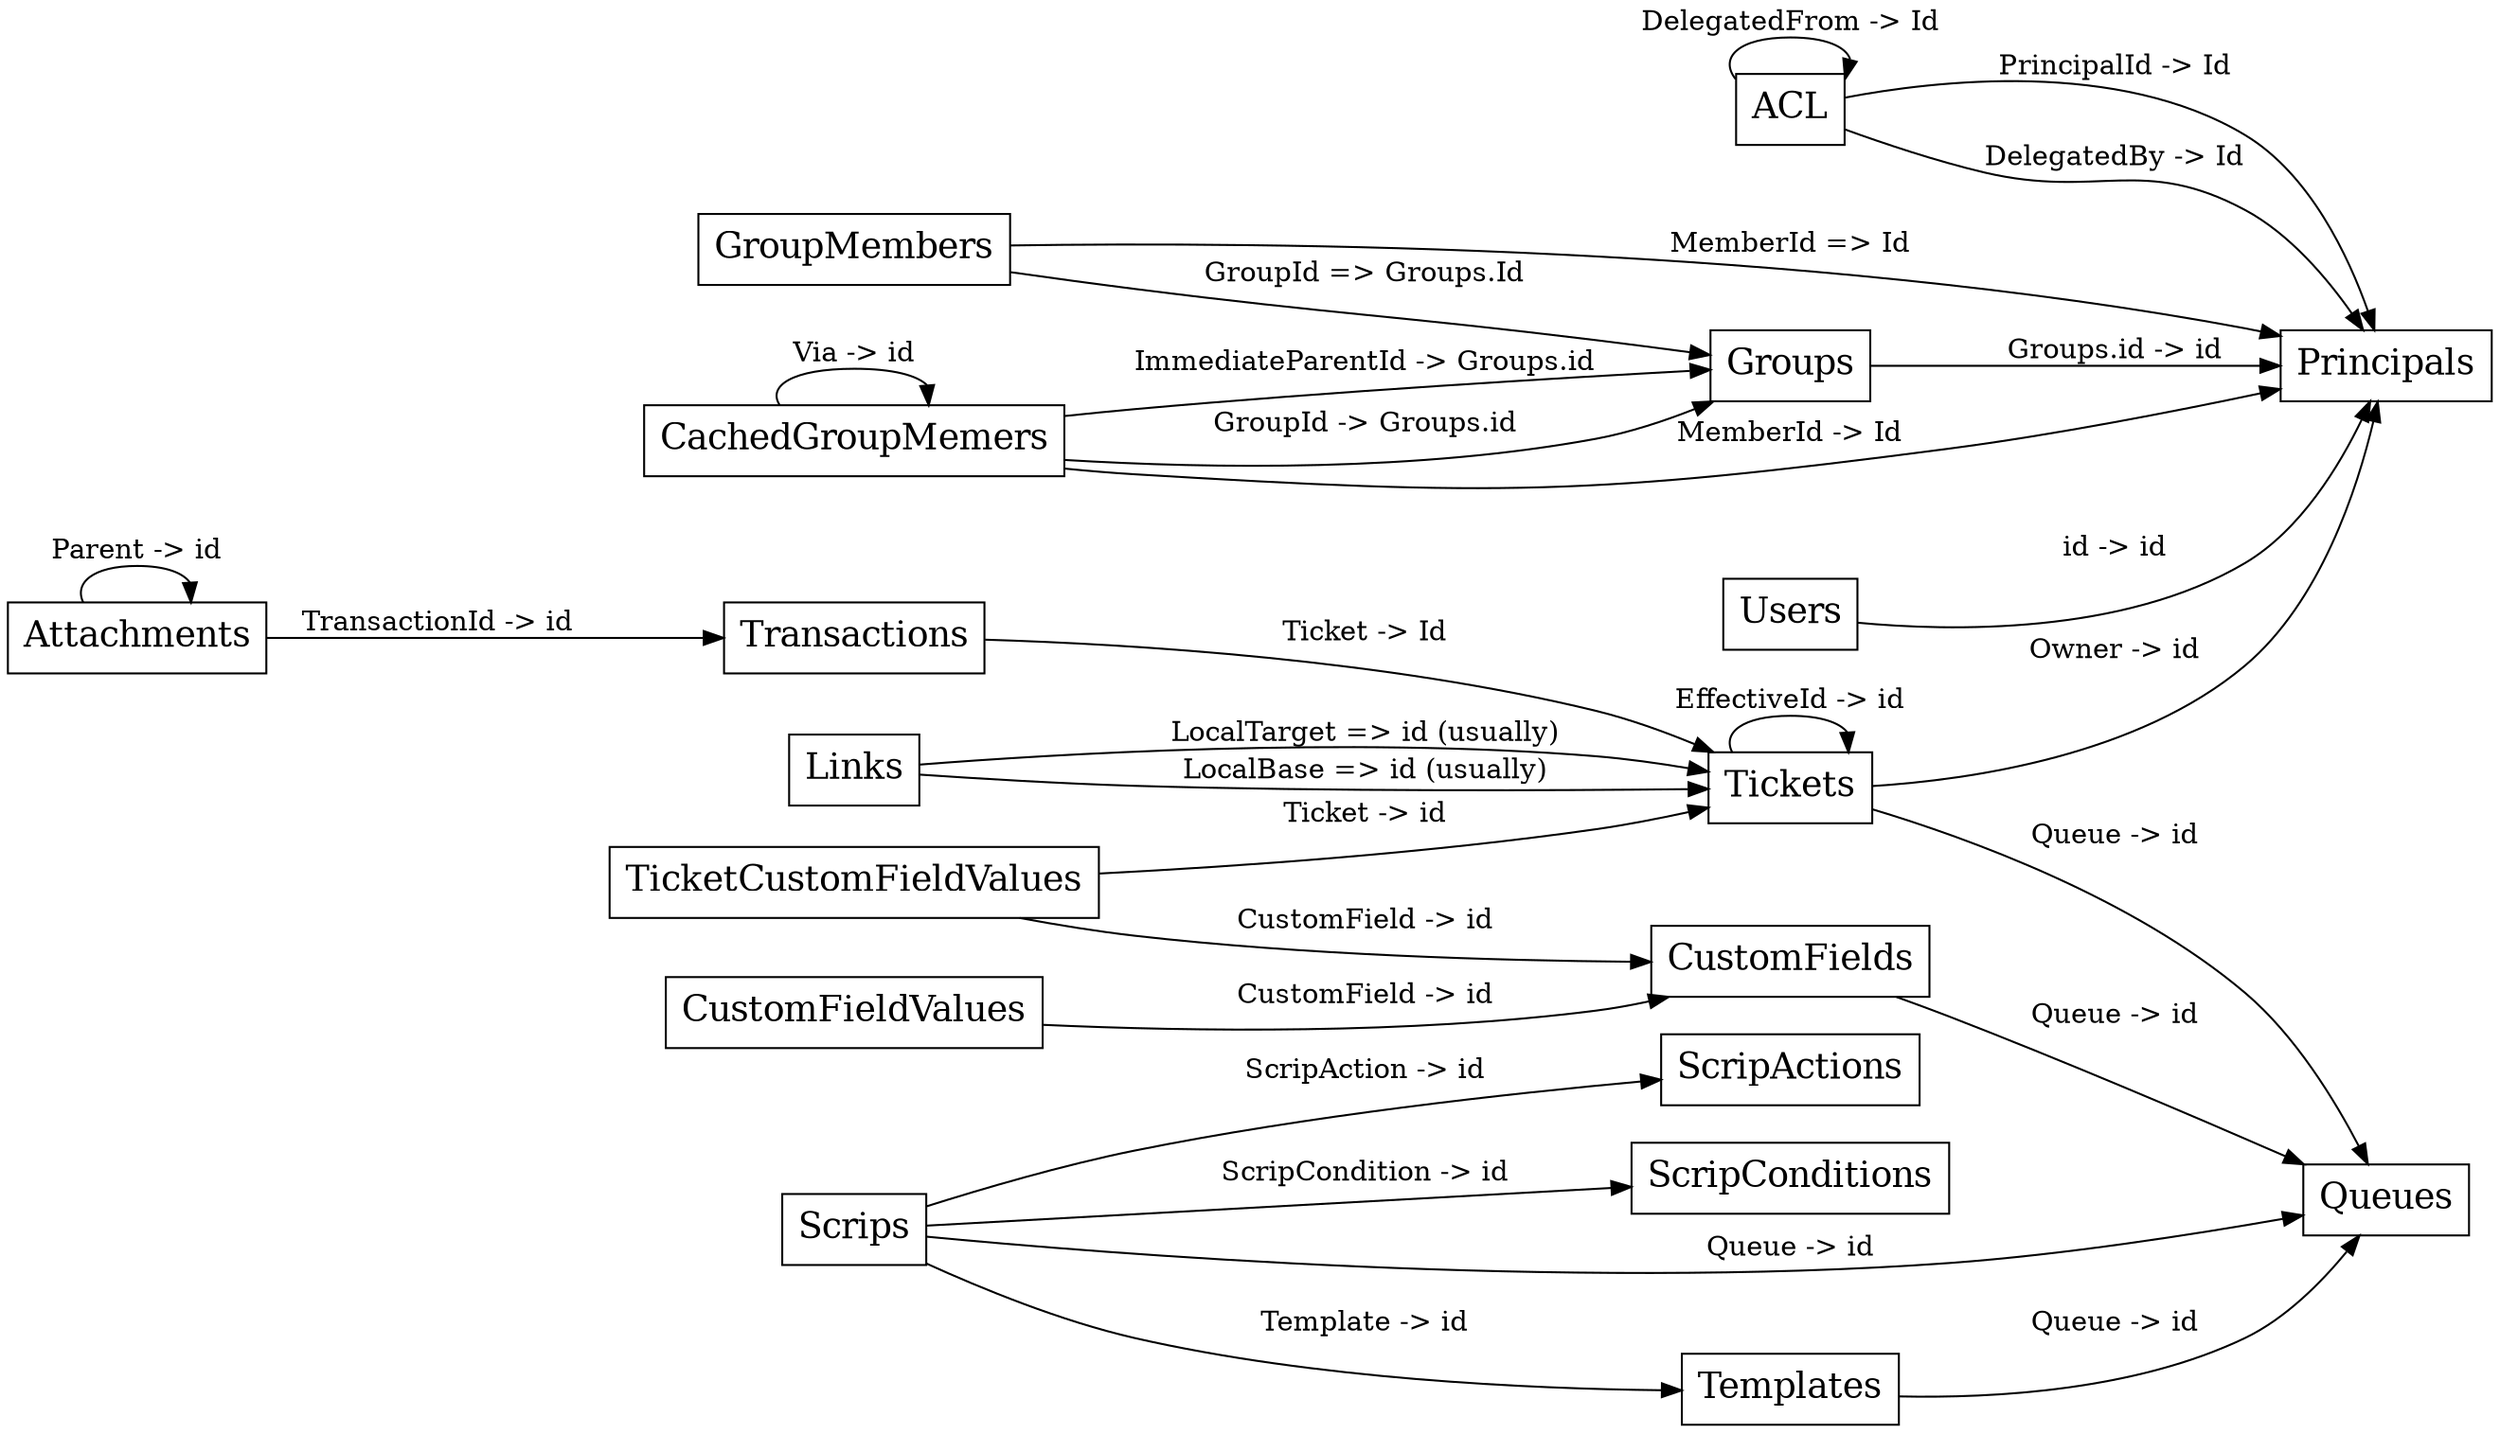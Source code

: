 digraph g {
graph [
rankdir = "LR",
concentrate = true,
ratio = auto
];
node [
fontsize = "18",
shape = record, fontsize = 18
];
edge [
];

"ACL" [shape = record, fontsize = 18, label = "<col0> \N " ];
"ACL" -> "Principals" [label="PrincipalId -> Id"];
"ACL" -> "Principals" [label="DelegatedBy -> Id"];
"ACL" -> "ACL" [label="DelegatedFrom -> Id"];

"Attachments" [shape = record, fontsize = 18, label = "<col0> \N " ];
"Attachments" -> "Transactions" [label="TransactionId -> id"];
"Attachments" -> "Attachments" [label="Parent -> id"];

"CachedGroupMemers" [shape = record, fontsize = 18, label = "<col0> \N " ];
"CachedGroupMemers" -> "Groups" [label="GroupId -> Groups.id"];
"CachedGroupMemers" -> "Principals" [label="MemberId -> Id"];
"CachedGroupMemers" -> "CachedGroupMemers" [label="Via -> id"];
"CachedGroupMemers" -> "Groups" [label="ImmediateParentId -> Groups.id"];

"CustomFields" [shape = record, fontsize = 18, label = "<col0> \N " ];
"CustomFields" -> "Queues" [label="Queue -> id"];

"CustomFieldValues" [shape = record, fontsize = 18, label = "<col0> \N " ];
"CustomFieldValues" -> "CustomFields" [label="CustomField -> id"];

"GroupMembers" [shape = record, fontsize = 18, label = "<col0> \N " ];
"GroupMembers" -> "Groups" [label="GroupId => Groups.Id"];
"GroupMembers" -> "Principals" [label="MemberId => Id"];

"Groups" [shape = record, fontsize = 18, label = "<col0> \N " ];
"Groups" -> "Principals" [label="Groups.id -> id"];

"Links" [shape = record, fontsize = 18, label = "<col0> \N " ];
"Links" -> "Tickets" [label="LocalBase => id (usually)"];
"Links" -> "Tickets" [label="LocalTarget => id (usually)"];

"Principals" [shape = record, fontsize = 18, label = "<col0> \N " ];


"Queues" [shape = record, fontsize = 18, label = "<col0> \N " ];

"ScripActions" [shape = record, fontsize = 18, label = "<col0> \N " ];

"ScripConditions" [shape = record, fontsize = 18, label = "<col0> \N " ];

"Scrips" [shape = record, fontsize = 18, label = "<col0> \N " ];
"Scrips" -> "ScripConditions" [label="ScripCondition -> id"];
"Scrips" -> "ScripActions" [label="ScripAction -> id"];
"Scrips" -> "Templates" [label="Template -> id"];
"Scrips" -> "Queues" [label="Queue -> id"];

"Templates" [shape = record, fontsize = 18, label = "<col0> \N " ];
"Templates" -> "Queues" [label ="Queue -> id" ];

"TicketCustomFieldValues" [shape = record, fontsize = 18, label = "<col0> \N " ];
"TicketCustomFieldValues" -> "Tickets" [label="Ticket -> id"];
"TicketCustomFieldValues" -> "CustomFields" [label="CustomField -> id"];

"Tickets" [shape = record, fontsize = 18, label = "<col0> \N " ];
"Tickets" -> "Tickets" [label="EffectiveId -> id"];
"Tickets" -> "Queues" [label="Queue -> id"];
"Tickets" -> "Principals" [label="Owner -> id"];

"Transactions" [shape = record, fontsize = 18, label = "<col0> \N " ];
"Transactions" -> "Tickets" [label="Ticket -> Id"];

"Users" [shape = record, fontsize = 18, label = "<col0> \N " ];

"Users" -> "Principals" [label="id -> id"];


}
